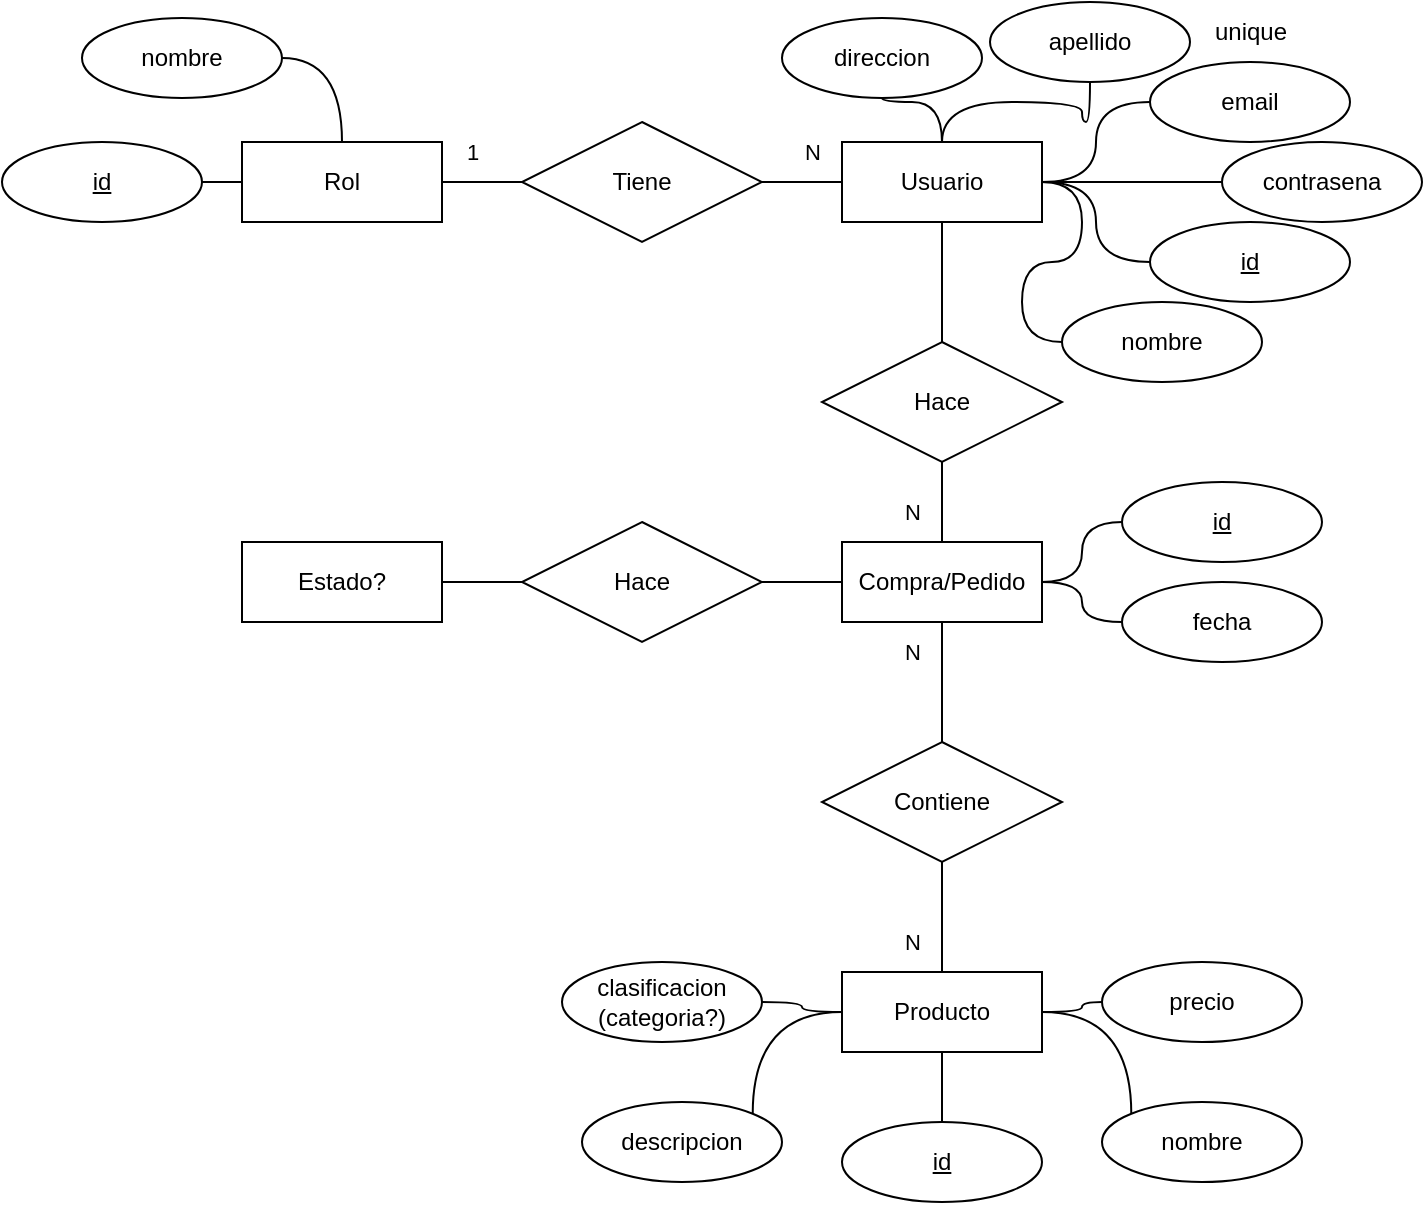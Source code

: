 <mxfile version="24.6.1" type="device">
  <diagram name="Página-1" id="ThdajDoEAy1brUTI8LhU">
    <mxGraphModel dx="1877" dy="621" grid="1" gridSize="10" guides="1" tooltips="1" connect="1" arrows="1" fold="1" page="1" pageScale="1" pageWidth="827" pageHeight="1169" math="0" shadow="0">
      <root>
        <mxCell id="0" />
        <mxCell id="1" parent="0" />
        <mxCell id="RG6AOfFMCznepQTp4Y9V-39" style="edgeStyle=orthogonalEdgeStyle;shape=connector;rounded=0;orthogonalLoop=1;jettySize=auto;html=1;entryX=0;entryY=0.5;entryDx=0;entryDy=0;strokeColor=default;align=center;verticalAlign=middle;fontFamily=Helvetica;fontSize=11;fontColor=default;labelBackgroundColor=default;endArrow=none;endFill=0;curved=1;" edge="1" parent="1" source="RG6AOfFMCznepQTp4Y9V-1" target="RG6AOfFMCznepQTp4Y9V-3">
          <mxGeometry relative="1" as="geometry" />
        </mxCell>
        <mxCell id="RG6AOfFMCznepQTp4Y9V-40" style="edgeStyle=orthogonalEdgeStyle;shape=connector;rounded=0;orthogonalLoop=1;jettySize=auto;html=1;entryX=0;entryY=0.5;entryDx=0;entryDy=0;strokeColor=default;align=center;verticalAlign=middle;fontFamily=Helvetica;fontSize=11;fontColor=default;labelBackgroundColor=default;endArrow=none;endFill=0;curved=1;" edge="1" parent="1" source="RG6AOfFMCznepQTp4Y9V-1" target="RG6AOfFMCznepQTp4Y9V-4">
          <mxGeometry relative="1" as="geometry" />
        </mxCell>
        <mxCell id="RG6AOfFMCznepQTp4Y9V-41" style="edgeStyle=orthogonalEdgeStyle;shape=connector;rounded=0;orthogonalLoop=1;jettySize=auto;html=1;entryX=0;entryY=0.5;entryDx=0;entryDy=0;strokeColor=default;align=center;verticalAlign=middle;fontFamily=Helvetica;fontSize=11;fontColor=default;labelBackgroundColor=default;endArrow=none;endFill=0;curved=1;" edge="1" parent="1" source="RG6AOfFMCznepQTp4Y9V-1" target="RG6AOfFMCznepQTp4Y9V-11">
          <mxGeometry relative="1" as="geometry" />
        </mxCell>
        <mxCell id="RG6AOfFMCznepQTp4Y9V-42" style="edgeStyle=orthogonalEdgeStyle;shape=connector;rounded=0;orthogonalLoop=1;jettySize=auto;html=1;entryX=0;entryY=0.5;entryDx=0;entryDy=0;strokeColor=default;align=center;verticalAlign=middle;fontFamily=Helvetica;fontSize=11;fontColor=default;labelBackgroundColor=default;endArrow=none;endFill=0;curved=1;" edge="1" parent="1" source="RG6AOfFMCznepQTp4Y9V-1" target="RG6AOfFMCznepQTp4Y9V-2">
          <mxGeometry relative="1" as="geometry" />
        </mxCell>
        <mxCell id="RG6AOfFMCznepQTp4Y9V-43" style="edgeStyle=orthogonalEdgeStyle;shape=connector;curved=1;rounded=0;orthogonalLoop=1;jettySize=auto;html=1;entryX=0.5;entryY=1;entryDx=0;entryDy=0;strokeColor=default;align=center;verticalAlign=middle;fontFamily=Helvetica;fontSize=11;fontColor=default;labelBackgroundColor=default;endArrow=none;endFill=0;" edge="1" parent="1" source="RG6AOfFMCznepQTp4Y9V-1" target="RG6AOfFMCznepQTp4Y9V-6">
          <mxGeometry relative="1" as="geometry" />
        </mxCell>
        <mxCell id="RG6AOfFMCznepQTp4Y9V-45" style="edgeStyle=orthogonalEdgeStyle;shape=connector;curved=1;rounded=0;orthogonalLoop=1;jettySize=auto;html=1;entryX=0.5;entryY=1;entryDx=0;entryDy=0;strokeColor=default;align=center;verticalAlign=middle;fontFamily=Helvetica;fontSize=11;fontColor=default;labelBackgroundColor=default;endArrow=none;endFill=0;" edge="1" parent="1" source="RG6AOfFMCznepQTp4Y9V-1" target="RG6AOfFMCznepQTp4Y9V-5">
          <mxGeometry relative="1" as="geometry" />
        </mxCell>
        <mxCell id="RG6AOfFMCznepQTp4Y9V-1" value="Usuario" style="whiteSpace=wrap;html=1;align=center;" vertex="1" parent="1">
          <mxGeometry x="160" y="240" width="100" height="40" as="geometry" />
        </mxCell>
        <mxCell id="RG6AOfFMCznepQTp4Y9V-2" value="email" style="ellipse;whiteSpace=wrap;html=1;align=center;" vertex="1" parent="1">
          <mxGeometry x="314" y="200" width="100" height="40" as="geometry" />
        </mxCell>
        <mxCell id="RG6AOfFMCznepQTp4Y9V-3" value="contrasena" style="ellipse;whiteSpace=wrap;html=1;align=center;" vertex="1" parent="1">
          <mxGeometry x="350" y="240" width="100" height="40" as="geometry" />
        </mxCell>
        <mxCell id="RG6AOfFMCznepQTp4Y9V-4" value="nombre" style="ellipse;whiteSpace=wrap;html=1;align=center;" vertex="1" parent="1">
          <mxGeometry x="270" y="320" width="100" height="40" as="geometry" />
        </mxCell>
        <mxCell id="RG6AOfFMCznepQTp4Y9V-5" value="apellido" style="ellipse;whiteSpace=wrap;html=1;align=center;" vertex="1" parent="1">
          <mxGeometry x="234" y="170" width="100" height="40" as="geometry" />
        </mxCell>
        <mxCell id="RG6AOfFMCznepQTp4Y9V-6" value="direccion" style="ellipse;whiteSpace=wrap;html=1;align=center;" vertex="1" parent="1">
          <mxGeometry x="130" y="178" width="100" height="40" as="geometry" />
        </mxCell>
        <mxCell id="RG6AOfFMCznepQTp4Y9V-7" value="unique" style="text;html=1;align=center;verticalAlign=middle;resizable=0;points=[];autosize=1;strokeColor=none;fillColor=none;" vertex="1" parent="1">
          <mxGeometry x="334" y="170" width="60" height="30" as="geometry" />
        </mxCell>
        <mxCell id="RG6AOfFMCznepQTp4Y9V-51" style="edgeStyle=orthogonalEdgeStyle;shape=connector;curved=1;rounded=0;orthogonalLoop=1;jettySize=auto;html=1;entryX=1;entryY=0.5;entryDx=0;entryDy=0;strokeColor=default;align=center;verticalAlign=middle;fontFamily=Helvetica;fontSize=11;fontColor=default;labelBackgroundColor=default;endArrow=none;endFill=0;" edge="1" parent="1" source="RG6AOfFMCznepQTp4Y9V-9" target="RG6AOfFMCznepQTp4Y9V-13">
          <mxGeometry relative="1" as="geometry" />
        </mxCell>
        <mxCell id="RG6AOfFMCznepQTp4Y9V-52" style="edgeStyle=orthogonalEdgeStyle;shape=connector;curved=1;rounded=0;orthogonalLoop=1;jettySize=auto;html=1;entryX=1;entryY=0.5;entryDx=0;entryDy=0;strokeColor=default;align=center;verticalAlign=middle;fontFamily=Helvetica;fontSize=11;fontColor=default;labelBackgroundColor=default;endArrow=none;endFill=0;" edge="1" parent="1" source="RG6AOfFMCznepQTp4Y9V-9" target="RG6AOfFMCznepQTp4Y9V-12">
          <mxGeometry relative="1" as="geometry" />
        </mxCell>
        <mxCell id="RG6AOfFMCznepQTp4Y9V-9" value="Rol" style="whiteSpace=wrap;html=1;align=center;" vertex="1" parent="1">
          <mxGeometry x="-140" y="240" width="100" height="40" as="geometry" />
        </mxCell>
        <mxCell id="RG6AOfFMCznepQTp4Y9V-11" value="id" style="ellipse;whiteSpace=wrap;html=1;align=center;fontStyle=4;" vertex="1" parent="1">
          <mxGeometry x="314" y="280" width="100" height="40" as="geometry" />
        </mxCell>
        <mxCell id="RG6AOfFMCznepQTp4Y9V-12" value="id" style="ellipse;whiteSpace=wrap;html=1;align=center;fontStyle=4;" vertex="1" parent="1">
          <mxGeometry x="-260" y="240" width="100" height="40" as="geometry" />
        </mxCell>
        <mxCell id="RG6AOfFMCznepQTp4Y9V-13" value="nombre" style="ellipse;whiteSpace=wrap;html=1;align=center;" vertex="1" parent="1">
          <mxGeometry x="-220" y="178" width="100" height="40" as="geometry" />
        </mxCell>
        <mxCell id="RG6AOfFMCznepQTp4Y9V-15" style="edgeStyle=orthogonalEdgeStyle;rounded=0;orthogonalLoop=1;jettySize=auto;html=1;entryX=0;entryY=0.5;entryDx=0;entryDy=0;endArrow=none;endFill=0;" edge="1" parent="1" source="RG6AOfFMCznepQTp4Y9V-14" target="RG6AOfFMCznepQTp4Y9V-1">
          <mxGeometry relative="1" as="geometry" />
        </mxCell>
        <mxCell id="RG6AOfFMCznepQTp4Y9V-16" style="edgeStyle=orthogonalEdgeStyle;shape=connector;rounded=0;orthogonalLoop=1;jettySize=auto;html=1;entryX=1;entryY=0.5;entryDx=0;entryDy=0;strokeColor=default;align=center;verticalAlign=middle;fontFamily=Helvetica;fontSize=11;fontColor=default;labelBackgroundColor=default;endArrow=none;endFill=0;" edge="1" parent="1" source="RG6AOfFMCznepQTp4Y9V-14" target="RG6AOfFMCznepQTp4Y9V-9">
          <mxGeometry relative="1" as="geometry" />
        </mxCell>
        <mxCell id="RG6AOfFMCznepQTp4Y9V-14" value="Tiene" style="shape=rhombus;perimeter=rhombusPerimeter;whiteSpace=wrap;html=1;align=center;" vertex="1" parent="1">
          <mxGeometry y="230" width="120" height="60" as="geometry" />
        </mxCell>
        <mxCell id="RG6AOfFMCznepQTp4Y9V-17" value="1" style="text;html=1;align=center;verticalAlign=middle;resizable=0;points=[];autosize=1;strokeColor=none;fillColor=none;fontFamily=Helvetica;fontSize=11;fontColor=default;labelBackgroundColor=default;" vertex="1" parent="1">
          <mxGeometry x="-40" y="230" width="30" height="30" as="geometry" />
        </mxCell>
        <mxCell id="RG6AOfFMCznepQTp4Y9V-18" value="N" style="text;html=1;align=center;verticalAlign=middle;resizable=0;points=[];autosize=1;strokeColor=none;fillColor=none;fontFamily=Helvetica;fontSize=11;fontColor=default;labelBackgroundColor=default;" vertex="1" parent="1">
          <mxGeometry x="180" y="410" width="30" height="30" as="geometry" />
        </mxCell>
        <mxCell id="RG6AOfFMCznepQTp4Y9V-46" style="edgeStyle=orthogonalEdgeStyle;shape=connector;curved=1;rounded=0;orthogonalLoop=1;jettySize=auto;html=1;entryX=1;entryY=0.5;entryDx=0;entryDy=0;strokeColor=default;align=center;verticalAlign=middle;fontFamily=Helvetica;fontSize=11;fontColor=default;labelBackgroundColor=default;endArrow=none;endFill=0;" edge="1" parent="1" source="RG6AOfFMCznepQTp4Y9V-19" target="RG6AOfFMCznepQTp4Y9V-23">
          <mxGeometry relative="1" as="geometry" />
        </mxCell>
        <mxCell id="RG6AOfFMCznepQTp4Y9V-47" style="edgeStyle=orthogonalEdgeStyle;shape=connector;curved=1;rounded=0;orthogonalLoop=1;jettySize=auto;html=1;entryX=1;entryY=0;entryDx=0;entryDy=0;strokeColor=default;align=center;verticalAlign=middle;fontFamily=Helvetica;fontSize=11;fontColor=default;labelBackgroundColor=default;endArrow=none;endFill=0;" edge="1" parent="1" source="RG6AOfFMCznepQTp4Y9V-19" target="RG6AOfFMCznepQTp4Y9V-22">
          <mxGeometry relative="1" as="geometry" />
        </mxCell>
        <mxCell id="RG6AOfFMCznepQTp4Y9V-48" style="edgeStyle=orthogonalEdgeStyle;shape=connector;curved=1;rounded=0;orthogonalLoop=1;jettySize=auto;html=1;entryX=0.5;entryY=0;entryDx=0;entryDy=0;strokeColor=default;align=center;verticalAlign=middle;fontFamily=Helvetica;fontSize=11;fontColor=default;labelBackgroundColor=default;endArrow=none;endFill=0;" edge="1" parent="1" source="RG6AOfFMCznepQTp4Y9V-19" target="RG6AOfFMCznepQTp4Y9V-20">
          <mxGeometry relative="1" as="geometry" />
        </mxCell>
        <mxCell id="RG6AOfFMCznepQTp4Y9V-49" style="edgeStyle=orthogonalEdgeStyle;shape=connector;curved=1;rounded=0;orthogonalLoop=1;jettySize=auto;html=1;entryX=0;entryY=0;entryDx=0;entryDy=0;strokeColor=default;align=center;verticalAlign=middle;fontFamily=Helvetica;fontSize=11;fontColor=default;labelBackgroundColor=default;endArrow=none;endFill=0;" edge="1" parent="1" source="RG6AOfFMCznepQTp4Y9V-19" target="RG6AOfFMCznepQTp4Y9V-21">
          <mxGeometry relative="1" as="geometry" />
        </mxCell>
        <mxCell id="RG6AOfFMCznepQTp4Y9V-50" style="edgeStyle=orthogonalEdgeStyle;shape=connector;curved=1;rounded=0;orthogonalLoop=1;jettySize=auto;html=1;entryX=0;entryY=0.5;entryDx=0;entryDy=0;strokeColor=default;align=center;verticalAlign=middle;fontFamily=Helvetica;fontSize=11;fontColor=default;labelBackgroundColor=default;endArrow=none;endFill=0;" edge="1" parent="1" source="RG6AOfFMCznepQTp4Y9V-19" target="RG6AOfFMCznepQTp4Y9V-24">
          <mxGeometry relative="1" as="geometry" />
        </mxCell>
        <mxCell id="RG6AOfFMCznepQTp4Y9V-19" value="Producto" style="whiteSpace=wrap;html=1;align=center;" vertex="1" parent="1">
          <mxGeometry x="160" y="655" width="100" height="40" as="geometry" />
        </mxCell>
        <mxCell id="RG6AOfFMCznepQTp4Y9V-20" value="id" style="ellipse;whiteSpace=wrap;html=1;align=center;fontStyle=4;" vertex="1" parent="1">
          <mxGeometry x="160" y="730" width="100" height="40" as="geometry" />
        </mxCell>
        <mxCell id="RG6AOfFMCznepQTp4Y9V-21" value="nombre" style="ellipse;whiteSpace=wrap;html=1;align=center;" vertex="1" parent="1">
          <mxGeometry x="290" y="720" width="100" height="40" as="geometry" />
        </mxCell>
        <mxCell id="RG6AOfFMCznepQTp4Y9V-22" value="descripcion" style="ellipse;whiteSpace=wrap;html=1;align=center;" vertex="1" parent="1">
          <mxGeometry x="30" y="720" width="100" height="40" as="geometry" />
        </mxCell>
        <mxCell id="RG6AOfFMCznepQTp4Y9V-23" value="clasificacion&lt;div&gt;(categoria?)&lt;/div&gt;" style="ellipse;whiteSpace=wrap;html=1;align=center;" vertex="1" parent="1">
          <mxGeometry x="20" y="650" width="100" height="40" as="geometry" />
        </mxCell>
        <mxCell id="RG6AOfFMCznepQTp4Y9V-24" value="precio" style="ellipse;whiteSpace=wrap;html=1;align=center;" vertex="1" parent="1">
          <mxGeometry x="290" y="650" width="100" height="40" as="geometry" />
        </mxCell>
        <mxCell id="RG6AOfFMCznepQTp4Y9V-32" style="edgeStyle=orthogonalEdgeStyle;shape=connector;rounded=0;orthogonalLoop=1;jettySize=auto;html=1;entryX=0.5;entryY=0;entryDx=0;entryDy=0;strokeColor=default;align=center;verticalAlign=middle;fontFamily=Helvetica;fontSize=11;fontColor=default;labelBackgroundColor=default;endArrow=none;endFill=0;" edge="1" parent="1" source="RG6AOfFMCznepQTp4Y9V-25" target="RG6AOfFMCznepQTp4Y9V-31">
          <mxGeometry relative="1" as="geometry" />
        </mxCell>
        <mxCell id="RG6AOfFMCznepQTp4Y9V-55" style="edgeStyle=orthogonalEdgeStyle;shape=connector;curved=1;rounded=0;orthogonalLoop=1;jettySize=auto;html=1;entryX=0;entryY=0.5;entryDx=0;entryDy=0;strokeColor=default;align=center;verticalAlign=middle;fontFamily=Helvetica;fontSize=11;fontColor=default;labelBackgroundColor=default;endArrow=none;endFill=0;" edge="1" parent="1" source="RG6AOfFMCznepQTp4Y9V-25" target="RG6AOfFMCznepQTp4Y9V-54">
          <mxGeometry relative="1" as="geometry" />
        </mxCell>
        <mxCell id="RG6AOfFMCznepQTp4Y9V-56" style="edgeStyle=orthogonalEdgeStyle;shape=connector;curved=1;rounded=0;orthogonalLoop=1;jettySize=auto;html=1;strokeColor=default;align=center;verticalAlign=middle;fontFamily=Helvetica;fontSize=11;fontColor=default;labelBackgroundColor=default;endArrow=none;endFill=0;" edge="1" parent="1" source="RG6AOfFMCznepQTp4Y9V-25" target="RG6AOfFMCznepQTp4Y9V-53">
          <mxGeometry relative="1" as="geometry" />
        </mxCell>
        <mxCell id="RG6AOfFMCznepQTp4Y9V-25" value="Compra/Pedido" style="whiteSpace=wrap;html=1;align=center;" vertex="1" parent="1">
          <mxGeometry x="160" y="440" width="100" height="40" as="geometry" />
        </mxCell>
        <mxCell id="RG6AOfFMCznepQTp4Y9V-27" style="edgeStyle=orthogonalEdgeStyle;shape=connector;rounded=0;orthogonalLoop=1;jettySize=auto;html=1;entryX=0.5;entryY=1;entryDx=0;entryDy=0;strokeColor=default;align=center;verticalAlign=middle;fontFamily=Helvetica;fontSize=11;fontColor=default;labelBackgroundColor=default;endArrow=none;endFill=0;" edge="1" parent="1" source="RG6AOfFMCznepQTp4Y9V-26" target="RG6AOfFMCznepQTp4Y9V-1">
          <mxGeometry relative="1" as="geometry" />
        </mxCell>
        <mxCell id="RG6AOfFMCznepQTp4Y9V-28" style="edgeStyle=orthogonalEdgeStyle;shape=connector;rounded=0;orthogonalLoop=1;jettySize=auto;html=1;entryX=0.5;entryY=0;entryDx=0;entryDy=0;strokeColor=default;align=center;verticalAlign=middle;fontFamily=Helvetica;fontSize=11;fontColor=default;labelBackgroundColor=default;endArrow=none;endFill=0;" edge="1" parent="1" source="RG6AOfFMCznepQTp4Y9V-26" target="RG6AOfFMCznepQTp4Y9V-25">
          <mxGeometry relative="1" as="geometry" />
        </mxCell>
        <mxCell id="RG6AOfFMCznepQTp4Y9V-26" value="Hace" style="shape=rhombus;perimeter=rhombusPerimeter;whiteSpace=wrap;html=1;align=center;" vertex="1" parent="1">
          <mxGeometry x="150" y="340" width="120" height="60" as="geometry" />
        </mxCell>
        <mxCell id="RG6AOfFMCznepQTp4Y9V-30" value="N" style="text;html=1;align=center;verticalAlign=middle;resizable=0;points=[];autosize=1;strokeColor=none;fillColor=none;fontFamily=Helvetica;fontSize=11;fontColor=default;labelBackgroundColor=default;" vertex="1" parent="1">
          <mxGeometry x="130" y="230" width="30" height="30" as="geometry" />
        </mxCell>
        <mxCell id="RG6AOfFMCznepQTp4Y9V-33" style="edgeStyle=orthogonalEdgeStyle;shape=connector;rounded=0;orthogonalLoop=1;jettySize=auto;html=1;entryX=0.5;entryY=0;entryDx=0;entryDy=0;strokeColor=default;align=center;verticalAlign=middle;fontFamily=Helvetica;fontSize=11;fontColor=default;labelBackgroundColor=default;endArrow=none;endFill=0;" edge="1" parent="1" source="RG6AOfFMCznepQTp4Y9V-31" target="RG6AOfFMCznepQTp4Y9V-19">
          <mxGeometry relative="1" as="geometry" />
        </mxCell>
        <mxCell id="RG6AOfFMCznepQTp4Y9V-31" value="Contiene" style="shape=rhombus;perimeter=rhombusPerimeter;whiteSpace=wrap;html=1;align=center;" vertex="1" parent="1">
          <mxGeometry x="150" y="540" width="120" height="60" as="geometry" />
        </mxCell>
        <mxCell id="RG6AOfFMCznepQTp4Y9V-34" value="N" style="text;html=1;align=center;verticalAlign=middle;resizable=0;points=[];autosize=1;strokeColor=none;fillColor=none;fontFamily=Helvetica;fontSize=11;fontColor=default;labelBackgroundColor=default;" vertex="1" parent="1">
          <mxGeometry x="180" y="480" width="30" height="30" as="geometry" />
        </mxCell>
        <mxCell id="RG6AOfFMCznepQTp4Y9V-35" value="N" style="text;html=1;align=center;verticalAlign=middle;resizable=0;points=[];autosize=1;strokeColor=none;fillColor=none;fontFamily=Helvetica;fontSize=11;fontColor=default;labelBackgroundColor=default;" vertex="1" parent="1">
          <mxGeometry x="180" y="625" width="30" height="30" as="geometry" />
        </mxCell>
        <mxCell id="RG6AOfFMCznepQTp4Y9V-53" value="fecha" style="ellipse;whiteSpace=wrap;html=1;align=center;" vertex="1" parent="1">
          <mxGeometry x="300" y="460" width="100" height="40" as="geometry" />
        </mxCell>
        <mxCell id="RG6AOfFMCznepQTp4Y9V-54" value="id" style="ellipse;whiteSpace=wrap;html=1;align=center;fontStyle=4;" vertex="1" parent="1">
          <mxGeometry x="300" y="410" width="100" height="40" as="geometry" />
        </mxCell>
        <mxCell id="RG6AOfFMCznepQTp4Y9V-60" style="edgeStyle=orthogonalEdgeStyle;shape=connector;curved=1;rounded=0;orthogonalLoop=1;jettySize=auto;html=1;entryX=0;entryY=0.5;entryDx=0;entryDy=0;strokeColor=default;align=center;verticalAlign=middle;fontFamily=Helvetica;fontSize=11;fontColor=default;labelBackgroundColor=default;endArrow=none;endFill=0;" edge="1" parent="1" source="RG6AOfFMCznepQTp4Y9V-58" target="RG6AOfFMCznepQTp4Y9V-59">
          <mxGeometry relative="1" as="geometry" />
        </mxCell>
        <mxCell id="RG6AOfFMCznepQTp4Y9V-58" value="Estado?" style="whiteSpace=wrap;html=1;align=center;" vertex="1" parent="1">
          <mxGeometry x="-140" y="440" width="100" height="40" as="geometry" />
        </mxCell>
        <mxCell id="RG6AOfFMCznepQTp4Y9V-61" style="edgeStyle=orthogonalEdgeStyle;shape=connector;curved=1;rounded=0;orthogonalLoop=1;jettySize=auto;html=1;entryX=0;entryY=0.5;entryDx=0;entryDy=0;strokeColor=default;align=center;verticalAlign=middle;fontFamily=Helvetica;fontSize=11;fontColor=default;labelBackgroundColor=default;endArrow=none;endFill=0;" edge="1" parent="1" source="RG6AOfFMCznepQTp4Y9V-59" target="RG6AOfFMCznepQTp4Y9V-25">
          <mxGeometry relative="1" as="geometry" />
        </mxCell>
        <mxCell id="RG6AOfFMCznepQTp4Y9V-59" value="Hace" style="shape=rhombus;perimeter=rhombusPerimeter;whiteSpace=wrap;html=1;align=center;" vertex="1" parent="1">
          <mxGeometry y="430" width="120" height="60" as="geometry" />
        </mxCell>
      </root>
    </mxGraphModel>
  </diagram>
</mxfile>

